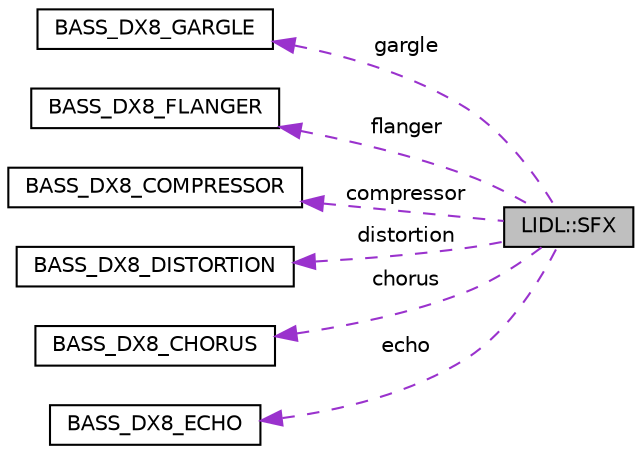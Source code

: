 digraph "LIDL::SFX"
{
 // LATEX_PDF_SIZE
  edge [fontname="Helvetica",fontsize="10",labelfontname="Helvetica",labelfontsize="10"];
  node [fontname="Helvetica",fontsize="10",shape=record];
  rankdir="LR";
  Node1 [label="LIDL::SFX",height=0.2,width=0.4,color="black", fillcolor="grey75", style="filled", fontcolor="black",tooltip="The SFX struct."];
  Node2 -> Node1 [dir="back",color="darkorchid3",fontsize="10",style="dashed",label=" gargle" ,fontname="Helvetica"];
  Node2 [label="BASS_DX8_GARGLE",height=0.2,width=0.4,color="black", fillcolor="white", style="filled",URL="$struct_b_a_s_s___d_x8___g_a_r_g_l_e.html",tooltip=" "];
  Node3 -> Node1 [dir="back",color="darkorchid3",fontsize="10",style="dashed",label=" flanger" ,fontname="Helvetica"];
  Node3 [label="BASS_DX8_FLANGER",height=0.2,width=0.4,color="black", fillcolor="white", style="filled",URL="$struct_b_a_s_s___d_x8___f_l_a_n_g_e_r.html",tooltip=" "];
  Node4 -> Node1 [dir="back",color="darkorchid3",fontsize="10",style="dashed",label=" compressor" ,fontname="Helvetica"];
  Node4 [label="BASS_DX8_COMPRESSOR",height=0.2,width=0.4,color="black", fillcolor="white", style="filled",URL="$struct_b_a_s_s___d_x8___c_o_m_p_r_e_s_s_o_r.html",tooltip=" "];
  Node5 -> Node1 [dir="back",color="darkorchid3",fontsize="10",style="dashed",label=" distortion" ,fontname="Helvetica"];
  Node5 [label="BASS_DX8_DISTORTION",height=0.2,width=0.4,color="black", fillcolor="white", style="filled",URL="$struct_b_a_s_s___d_x8___d_i_s_t_o_r_t_i_o_n.html",tooltip=" "];
  Node6 -> Node1 [dir="back",color="darkorchid3",fontsize="10",style="dashed",label=" chorus" ,fontname="Helvetica"];
  Node6 [label="BASS_DX8_CHORUS",height=0.2,width=0.4,color="black", fillcolor="white", style="filled",URL="$struct_b_a_s_s___d_x8___c_h_o_r_u_s.html",tooltip=" "];
  Node7 -> Node1 [dir="back",color="darkorchid3",fontsize="10",style="dashed",label=" echo" ,fontname="Helvetica"];
  Node7 [label="BASS_DX8_ECHO",height=0.2,width=0.4,color="black", fillcolor="white", style="filled",URL="$struct_b_a_s_s___d_x8___e_c_h_o.html",tooltip=" "];
}
